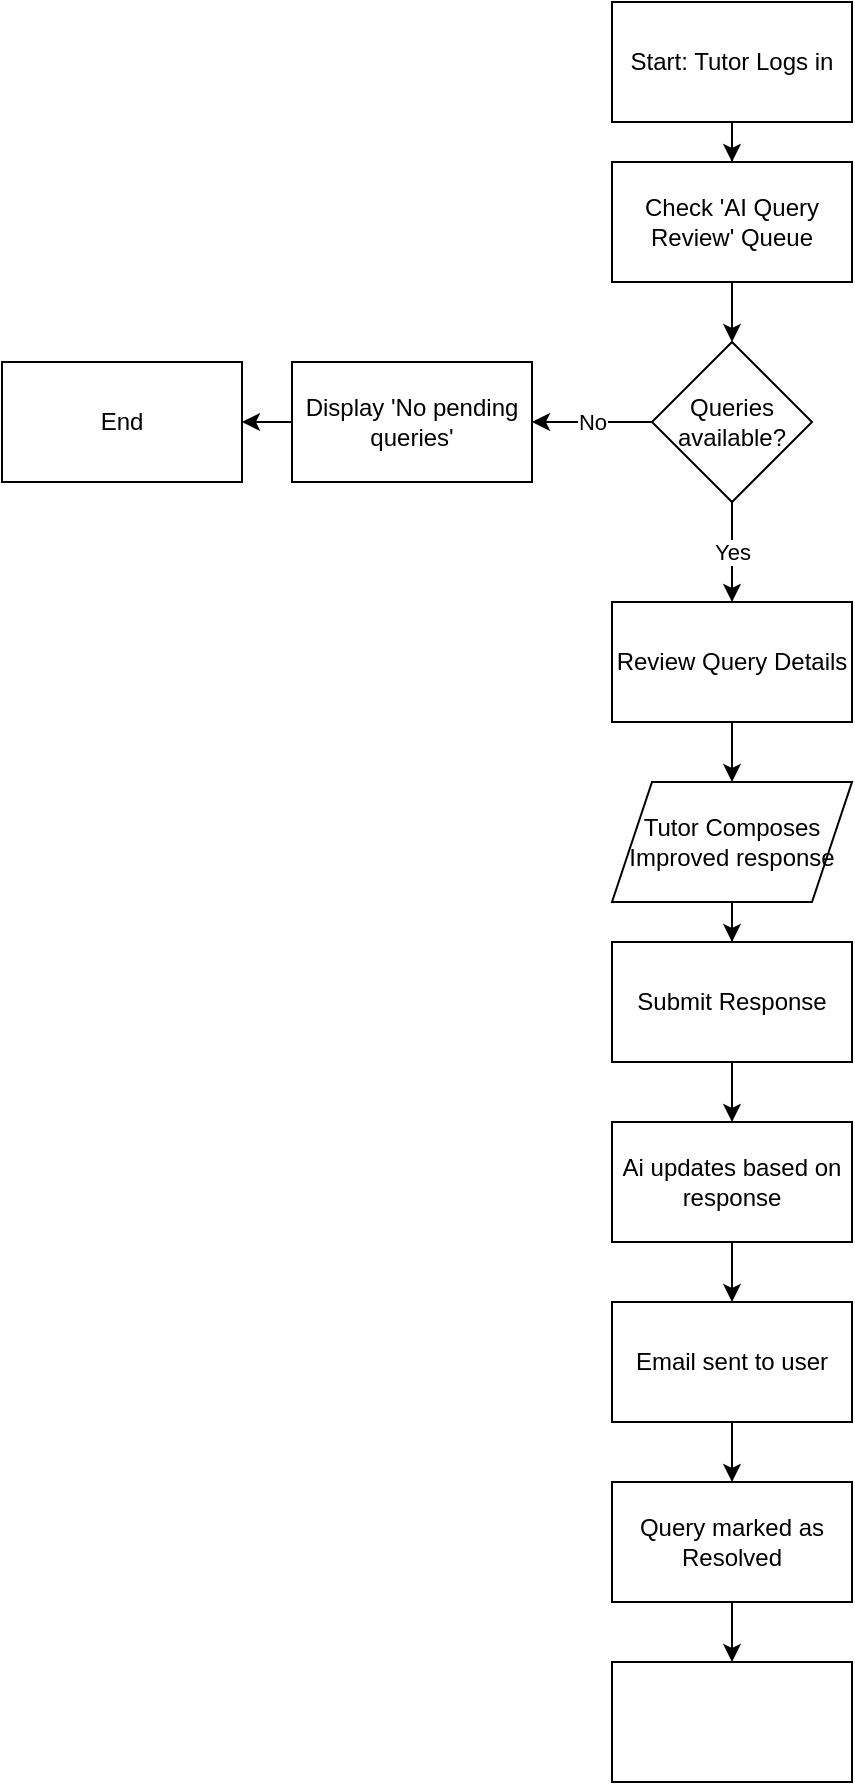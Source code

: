 <mxfile version="28.2.5">
  <diagram name="Page-1" id="JcAD-2Twrlb0UaUKfx60">
    <mxGraphModel dx="1098" dy="606" grid="1" gridSize="10" guides="1" tooltips="1" connect="1" arrows="1" fold="1" page="1" pageScale="1" pageWidth="850" pageHeight="1100" math="0" shadow="0">
      <root>
        <mxCell id="0" />
        <mxCell id="1" parent="0" />
        <mxCell id="5eiBCOE_EwidVmI4TjJT-3" value="" style="edgeStyle=orthogonalEdgeStyle;rounded=0;orthogonalLoop=1;jettySize=auto;html=1;" edge="1" parent="1" source="5eiBCOE_EwidVmI4TjJT-1" target="5eiBCOE_EwidVmI4TjJT-2">
          <mxGeometry relative="1" as="geometry" />
        </mxCell>
        <mxCell id="5eiBCOE_EwidVmI4TjJT-1" value="Start: Tutor Logs in" style="rounded=0;whiteSpace=wrap;html=1;" vertex="1" parent="1">
          <mxGeometry x="365" y="10" width="120" height="60" as="geometry" />
        </mxCell>
        <mxCell id="5eiBCOE_EwidVmI4TjJT-5" value="" style="edgeStyle=orthogonalEdgeStyle;rounded=0;orthogonalLoop=1;jettySize=auto;html=1;" edge="1" parent="1" source="5eiBCOE_EwidVmI4TjJT-2" target="5eiBCOE_EwidVmI4TjJT-4">
          <mxGeometry relative="1" as="geometry" />
        </mxCell>
        <mxCell id="5eiBCOE_EwidVmI4TjJT-2" value="Check &#39;AI Query Review&#39; Queue" style="whiteSpace=wrap;html=1;rounded=0;" vertex="1" parent="1">
          <mxGeometry x="365" y="90" width="120" height="60" as="geometry" />
        </mxCell>
        <mxCell id="5eiBCOE_EwidVmI4TjJT-7" value="No" style="edgeStyle=orthogonalEdgeStyle;rounded=0;orthogonalLoop=1;jettySize=auto;html=1;" edge="1" parent="1" source="5eiBCOE_EwidVmI4TjJT-4" target="5eiBCOE_EwidVmI4TjJT-6">
          <mxGeometry relative="1" as="geometry" />
        </mxCell>
        <mxCell id="5eiBCOE_EwidVmI4TjJT-11" value="Yes" style="edgeStyle=orthogonalEdgeStyle;rounded=0;orthogonalLoop=1;jettySize=auto;html=1;" edge="1" parent="1" source="5eiBCOE_EwidVmI4TjJT-4" target="5eiBCOE_EwidVmI4TjJT-10">
          <mxGeometry relative="1" as="geometry" />
        </mxCell>
        <mxCell id="5eiBCOE_EwidVmI4TjJT-4" value="Queries available?" style="rhombus;whiteSpace=wrap;html=1;rounded=0;" vertex="1" parent="1">
          <mxGeometry x="385" y="180" width="80" height="80" as="geometry" />
        </mxCell>
        <mxCell id="5eiBCOE_EwidVmI4TjJT-9" value="" style="edgeStyle=orthogonalEdgeStyle;rounded=0;orthogonalLoop=1;jettySize=auto;html=1;" edge="1" parent="1" source="5eiBCOE_EwidVmI4TjJT-6" target="5eiBCOE_EwidVmI4TjJT-8">
          <mxGeometry relative="1" as="geometry" />
        </mxCell>
        <mxCell id="5eiBCOE_EwidVmI4TjJT-6" value="Display &#39;No pending queries&#39;" style="whiteSpace=wrap;html=1;rounded=0;" vertex="1" parent="1">
          <mxGeometry x="205" y="190" width="120" height="60" as="geometry" />
        </mxCell>
        <mxCell id="5eiBCOE_EwidVmI4TjJT-8" value="End" style="whiteSpace=wrap;html=1;rounded=0;" vertex="1" parent="1">
          <mxGeometry x="60" y="190" width="120" height="60" as="geometry" />
        </mxCell>
        <mxCell id="5eiBCOE_EwidVmI4TjJT-13" value="" style="edgeStyle=orthogonalEdgeStyle;rounded=0;orthogonalLoop=1;jettySize=auto;html=1;" edge="1" parent="1" source="5eiBCOE_EwidVmI4TjJT-10" target="5eiBCOE_EwidVmI4TjJT-12">
          <mxGeometry relative="1" as="geometry" />
        </mxCell>
        <mxCell id="5eiBCOE_EwidVmI4TjJT-10" value="Review Query Details" style="whiteSpace=wrap;html=1;rounded=0;" vertex="1" parent="1">
          <mxGeometry x="365" y="310" width="120" height="60" as="geometry" />
        </mxCell>
        <mxCell id="5eiBCOE_EwidVmI4TjJT-15" value="" style="edgeStyle=orthogonalEdgeStyle;rounded=0;orthogonalLoop=1;jettySize=auto;html=1;" edge="1" parent="1" source="5eiBCOE_EwidVmI4TjJT-12" target="5eiBCOE_EwidVmI4TjJT-14">
          <mxGeometry relative="1" as="geometry" />
        </mxCell>
        <mxCell id="5eiBCOE_EwidVmI4TjJT-12" value="Tutor Composes Improved response" style="shape=parallelogram;perimeter=parallelogramPerimeter;whiteSpace=wrap;html=1;fixedSize=1;rounded=0;" vertex="1" parent="1">
          <mxGeometry x="365" y="400" width="120" height="60" as="geometry" />
        </mxCell>
        <mxCell id="5eiBCOE_EwidVmI4TjJT-17" value="" style="edgeStyle=orthogonalEdgeStyle;rounded=0;orthogonalLoop=1;jettySize=auto;html=1;" edge="1" parent="1" source="5eiBCOE_EwidVmI4TjJT-14" target="5eiBCOE_EwidVmI4TjJT-16">
          <mxGeometry relative="1" as="geometry" />
        </mxCell>
        <mxCell id="5eiBCOE_EwidVmI4TjJT-14" value="Submit Response" style="whiteSpace=wrap;html=1;rounded=0;" vertex="1" parent="1">
          <mxGeometry x="365" y="480" width="120" height="60" as="geometry" />
        </mxCell>
        <mxCell id="5eiBCOE_EwidVmI4TjJT-19" value="" style="edgeStyle=orthogonalEdgeStyle;rounded=0;orthogonalLoop=1;jettySize=auto;html=1;" edge="1" parent="1" source="5eiBCOE_EwidVmI4TjJT-16" target="5eiBCOE_EwidVmI4TjJT-18">
          <mxGeometry relative="1" as="geometry" />
        </mxCell>
        <mxCell id="5eiBCOE_EwidVmI4TjJT-16" value="Ai updates based on response" style="whiteSpace=wrap;html=1;rounded=0;" vertex="1" parent="1">
          <mxGeometry x="365" y="570" width="120" height="60" as="geometry" />
        </mxCell>
        <mxCell id="5eiBCOE_EwidVmI4TjJT-21" value="" style="edgeStyle=orthogonalEdgeStyle;rounded=0;orthogonalLoop=1;jettySize=auto;html=1;" edge="1" parent="1" source="5eiBCOE_EwidVmI4TjJT-18" target="5eiBCOE_EwidVmI4TjJT-20">
          <mxGeometry relative="1" as="geometry" />
        </mxCell>
        <mxCell id="5eiBCOE_EwidVmI4TjJT-18" value="Email sent to user" style="whiteSpace=wrap;html=1;rounded=0;" vertex="1" parent="1">
          <mxGeometry x="365" y="660" width="120" height="60" as="geometry" />
        </mxCell>
        <mxCell id="5eiBCOE_EwidVmI4TjJT-23" value="" style="edgeStyle=orthogonalEdgeStyle;rounded=0;orthogonalLoop=1;jettySize=auto;html=1;" edge="1" parent="1" source="5eiBCOE_EwidVmI4TjJT-20" target="5eiBCOE_EwidVmI4TjJT-22">
          <mxGeometry relative="1" as="geometry" />
        </mxCell>
        <mxCell id="5eiBCOE_EwidVmI4TjJT-20" value="Query marked as Resolved" style="whiteSpace=wrap;html=1;rounded=0;" vertex="1" parent="1">
          <mxGeometry x="365" y="750" width="120" height="60" as="geometry" />
        </mxCell>
        <mxCell id="5eiBCOE_EwidVmI4TjJT-22" value="" style="whiteSpace=wrap;html=1;rounded=0;" vertex="1" parent="1">
          <mxGeometry x="365" y="840" width="120" height="60" as="geometry" />
        </mxCell>
      </root>
    </mxGraphModel>
  </diagram>
</mxfile>
